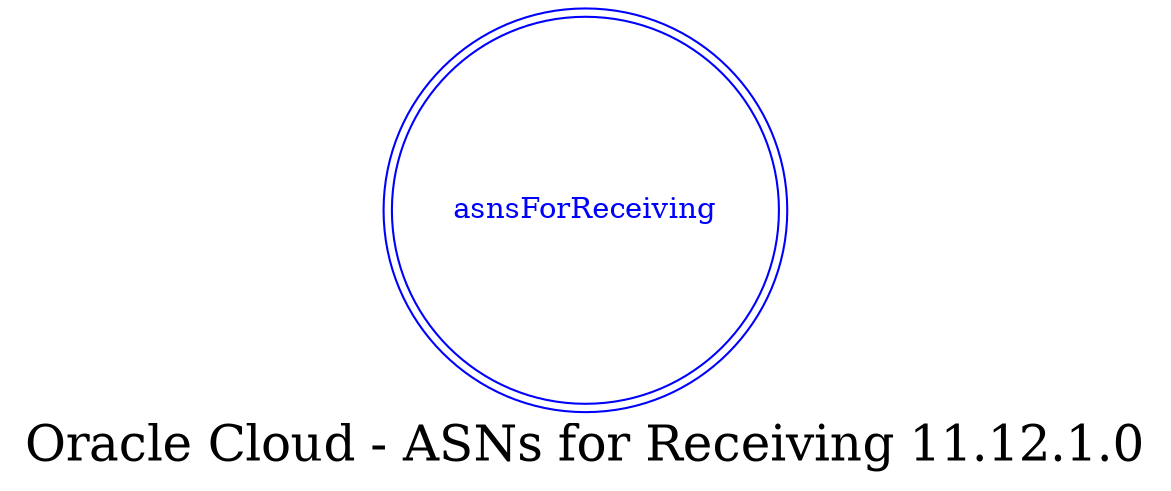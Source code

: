 digraph LexiconGraph {
graph[label="Oracle Cloud - ASNs for Receiving 11.12.1.0", fontsize=24]
splines=true
"asnsForReceiving" [color=blue, fontcolor=blue, shape=doublecircle]
}
